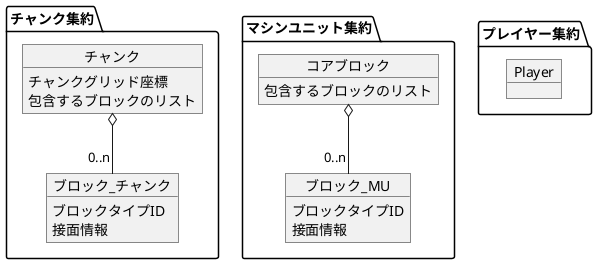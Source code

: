 @startuml DomainModel

package チャンク集約 {
    object チャンク {
        チャンクグリッド座標
        包含するブロックのリスト
    }

    object ブロック_チャンク {
        ブロックタイプID
        接面情報
    }

    チャンク o-- "0..n" ブロック_チャンク
}

package マシンユニット集約 {
    object コアブロック {
        包含するブロックのリスト
    }

    object ブロック_MU {
        ブロックタイプID
        接面情報
    }

    コアブロック o-- "0..n" ブロック_MU
}

package プレイヤー集約 {
    object Player {

    }
}


@enduml